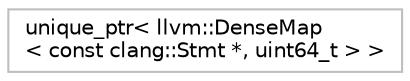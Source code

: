 digraph "Graphical Class Hierarchy"
{
 // LATEX_PDF_SIZE
  bgcolor="transparent";
  edge [fontname="Helvetica",fontsize="10",labelfontname="Helvetica",labelfontsize="10"];
  node [fontname="Helvetica",fontsize="10",shape=record];
  rankdir="LR";
  Node0 [label="unique_ptr\< llvm::DenseMap\l\< const clang::Stmt *, uint64_t \> \>",height=0.2,width=0.4,color="grey75",tooltip=" "];
}
